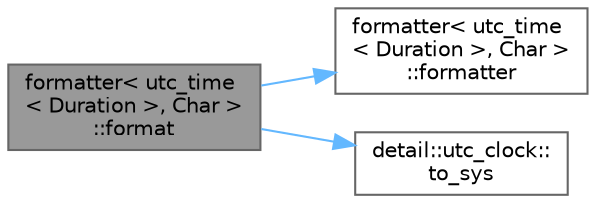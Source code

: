 digraph "formatter&lt; utc_time&lt; Duration &gt;, Char &gt;::format"
{
 // LATEX_PDF_SIZE
  bgcolor="transparent";
  edge [fontname=Helvetica,fontsize=10,labelfontname=Helvetica,labelfontsize=10];
  node [fontname=Helvetica,fontsize=10,shape=box,height=0.2,width=0.4];
  rankdir="LR";
  Node1 [id="Node000001",label="formatter\< utc_time\l\< Duration \>, Char \>\l::format",height=0.2,width=0.4,color="gray40", fillcolor="grey60", style="filled", fontcolor="black",tooltip=" "];
  Node1 -> Node2 [id="edge3_Node000001_Node000002",color="steelblue1",style="solid",tooltip=" "];
  Node2 [id="Node000002",label="formatter\< utc_time\l\< Duration \>, Char \>\l::formatter",height=0.2,width=0.4,color="grey40", fillcolor="white", style="filled",URL="$structformatter.html#a7ddc442868c51825dcd1f4b3911436f1",tooltip=" "];
  Node1 -> Node3 [id="edge4_Node000001_Node000003",color="steelblue1",style="solid",tooltip=" "];
  Node3 [id="Node000003",label="detail::utc_clock::\lto_sys",height=0.2,width=0.4,color="grey40", fillcolor="white", style="filled",URL="$structdetail_1_1utc__clock.html#adbbc5bd70a1eb9a519555e44e0b353ee",tooltip=" "];
}
